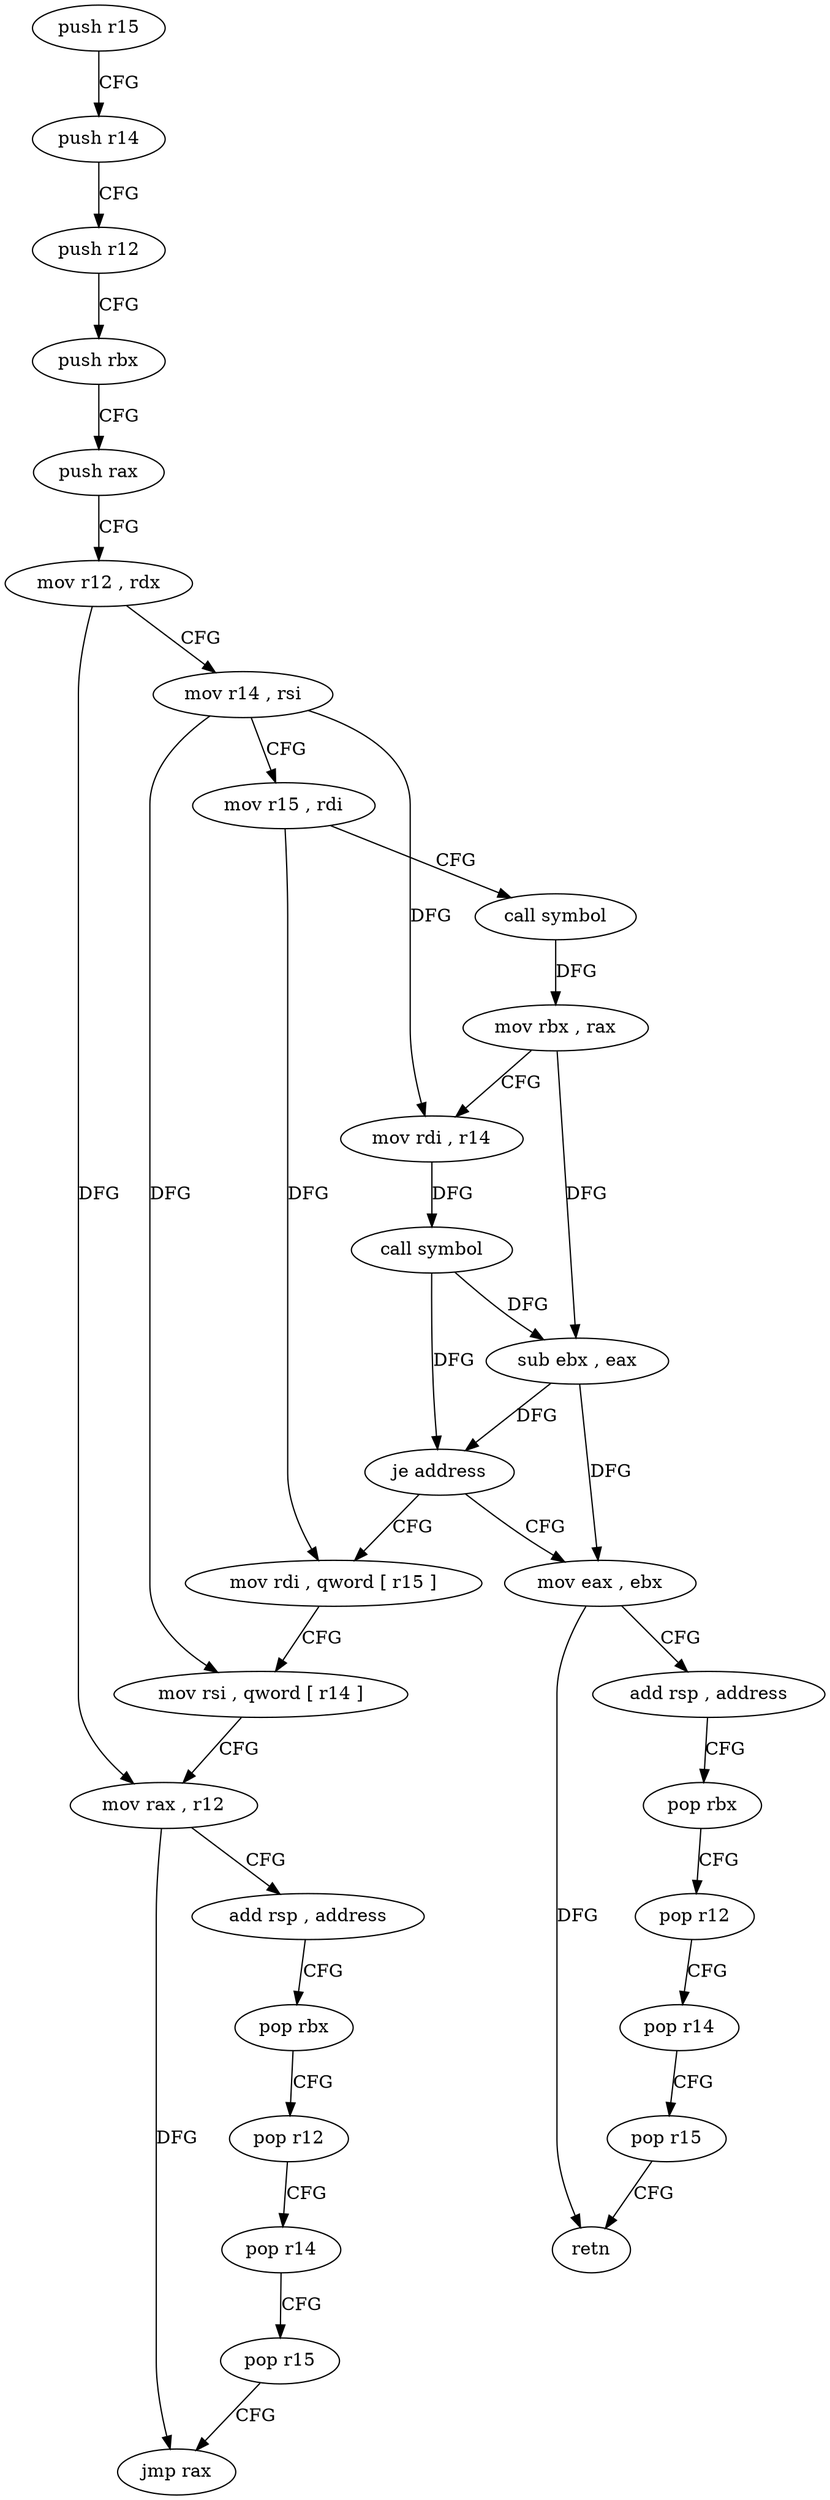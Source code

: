 digraph "func" {
"4226160" [label = "push r15" ]
"4226162" [label = "push r14" ]
"4226164" [label = "push r12" ]
"4226166" [label = "push rbx" ]
"4226167" [label = "push rax" ]
"4226168" [label = "mov r12 , rdx" ]
"4226171" [label = "mov r14 , rsi" ]
"4226174" [label = "mov r15 , rdi" ]
"4226177" [label = "call symbol" ]
"4226182" [label = "mov rbx , rax" ]
"4226185" [label = "mov rdi , r14" ]
"4226188" [label = "call symbol" ]
"4226193" [label = "sub ebx , eax" ]
"4226195" [label = "je address" ]
"4226211" [label = "mov rdi , qword [ r15 ]" ]
"4226197" [label = "mov eax , ebx" ]
"4226214" [label = "mov rsi , qword [ r14 ]" ]
"4226217" [label = "mov rax , r12" ]
"4226220" [label = "add rsp , address" ]
"4226224" [label = "pop rbx" ]
"4226225" [label = "pop r12" ]
"4226227" [label = "pop r14" ]
"4226229" [label = "pop r15" ]
"4226231" [label = "jmp rax" ]
"4226199" [label = "add rsp , address" ]
"4226203" [label = "pop rbx" ]
"4226204" [label = "pop r12" ]
"4226206" [label = "pop r14" ]
"4226208" [label = "pop r15" ]
"4226210" [label = "retn" ]
"4226160" -> "4226162" [ label = "CFG" ]
"4226162" -> "4226164" [ label = "CFG" ]
"4226164" -> "4226166" [ label = "CFG" ]
"4226166" -> "4226167" [ label = "CFG" ]
"4226167" -> "4226168" [ label = "CFG" ]
"4226168" -> "4226171" [ label = "CFG" ]
"4226168" -> "4226217" [ label = "DFG" ]
"4226171" -> "4226174" [ label = "CFG" ]
"4226171" -> "4226185" [ label = "DFG" ]
"4226171" -> "4226214" [ label = "DFG" ]
"4226174" -> "4226177" [ label = "CFG" ]
"4226174" -> "4226211" [ label = "DFG" ]
"4226177" -> "4226182" [ label = "DFG" ]
"4226182" -> "4226185" [ label = "CFG" ]
"4226182" -> "4226193" [ label = "DFG" ]
"4226185" -> "4226188" [ label = "DFG" ]
"4226188" -> "4226193" [ label = "DFG" ]
"4226188" -> "4226195" [ label = "DFG" ]
"4226193" -> "4226195" [ label = "DFG" ]
"4226193" -> "4226197" [ label = "DFG" ]
"4226195" -> "4226211" [ label = "CFG" ]
"4226195" -> "4226197" [ label = "CFG" ]
"4226211" -> "4226214" [ label = "CFG" ]
"4226197" -> "4226199" [ label = "CFG" ]
"4226197" -> "4226210" [ label = "DFG" ]
"4226214" -> "4226217" [ label = "CFG" ]
"4226217" -> "4226220" [ label = "CFG" ]
"4226217" -> "4226231" [ label = "DFG" ]
"4226220" -> "4226224" [ label = "CFG" ]
"4226224" -> "4226225" [ label = "CFG" ]
"4226225" -> "4226227" [ label = "CFG" ]
"4226227" -> "4226229" [ label = "CFG" ]
"4226229" -> "4226231" [ label = "CFG" ]
"4226199" -> "4226203" [ label = "CFG" ]
"4226203" -> "4226204" [ label = "CFG" ]
"4226204" -> "4226206" [ label = "CFG" ]
"4226206" -> "4226208" [ label = "CFG" ]
"4226208" -> "4226210" [ label = "CFG" ]
}
